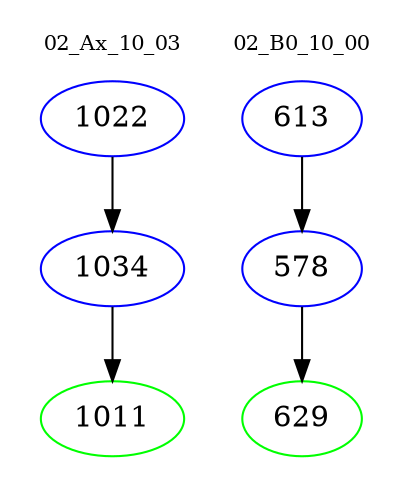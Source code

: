 digraph{
subgraph cluster_0 {
color = white
label = "02_Ax_10_03";
fontsize=10;
T0_1022 [label="1022", color="blue"]
T0_1022 -> T0_1034 [color="black"]
T0_1034 [label="1034", color="blue"]
T0_1034 -> T0_1011 [color="black"]
T0_1011 [label="1011", color="green"]
}
subgraph cluster_1 {
color = white
label = "02_B0_10_00";
fontsize=10;
T1_613 [label="613", color="blue"]
T1_613 -> T1_578 [color="black"]
T1_578 [label="578", color="blue"]
T1_578 -> T1_629 [color="black"]
T1_629 [label="629", color="green"]
}
}
